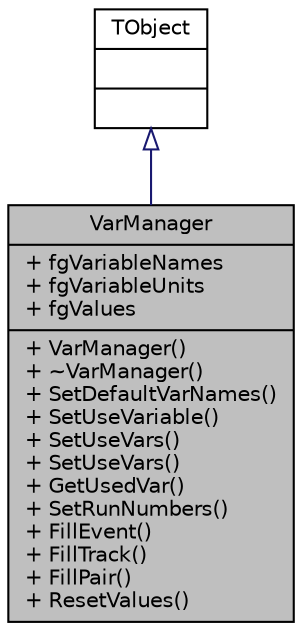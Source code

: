 digraph "VarManager"
{
 // INTERACTIVE_SVG=YES
  bgcolor="transparent";
  edge [fontname="Helvetica",fontsize="10",labelfontname="Helvetica",labelfontsize="10"];
  node [fontname="Helvetica",fontsize="10",shape=record];
  Node0 [label="{VarManager\n|+ fgVariableNames\l+ fgVariableUnits\l+ fgValues\l|+ VarManager()\l+ ~VarManager()\l+ SetDefaultVarNames()\l+ SetUseVariable()\l+ SetUseVars()\l+ SetUseVars()\l+ GetUsedVar()\l+ SetRunNumbers()\l+ FillEvent()\l+ FillTrack()\l+ FillPair()\l+ ResetValues()\l}",height=0.2,width=0.4,color="black", fillcolor="grey75", style="filled", fontcolor="black"];
  Node1 -> Node0 [dir="back",color="midnightblue",fontsize="10",style="solid",arrowtail="onormal",fontname="Helvetica"];
  Node1 [label="{TObject\n||}",height=0.2,width=0.4,color="black",URL="$d5/d0f/classTObject.html"];
}
